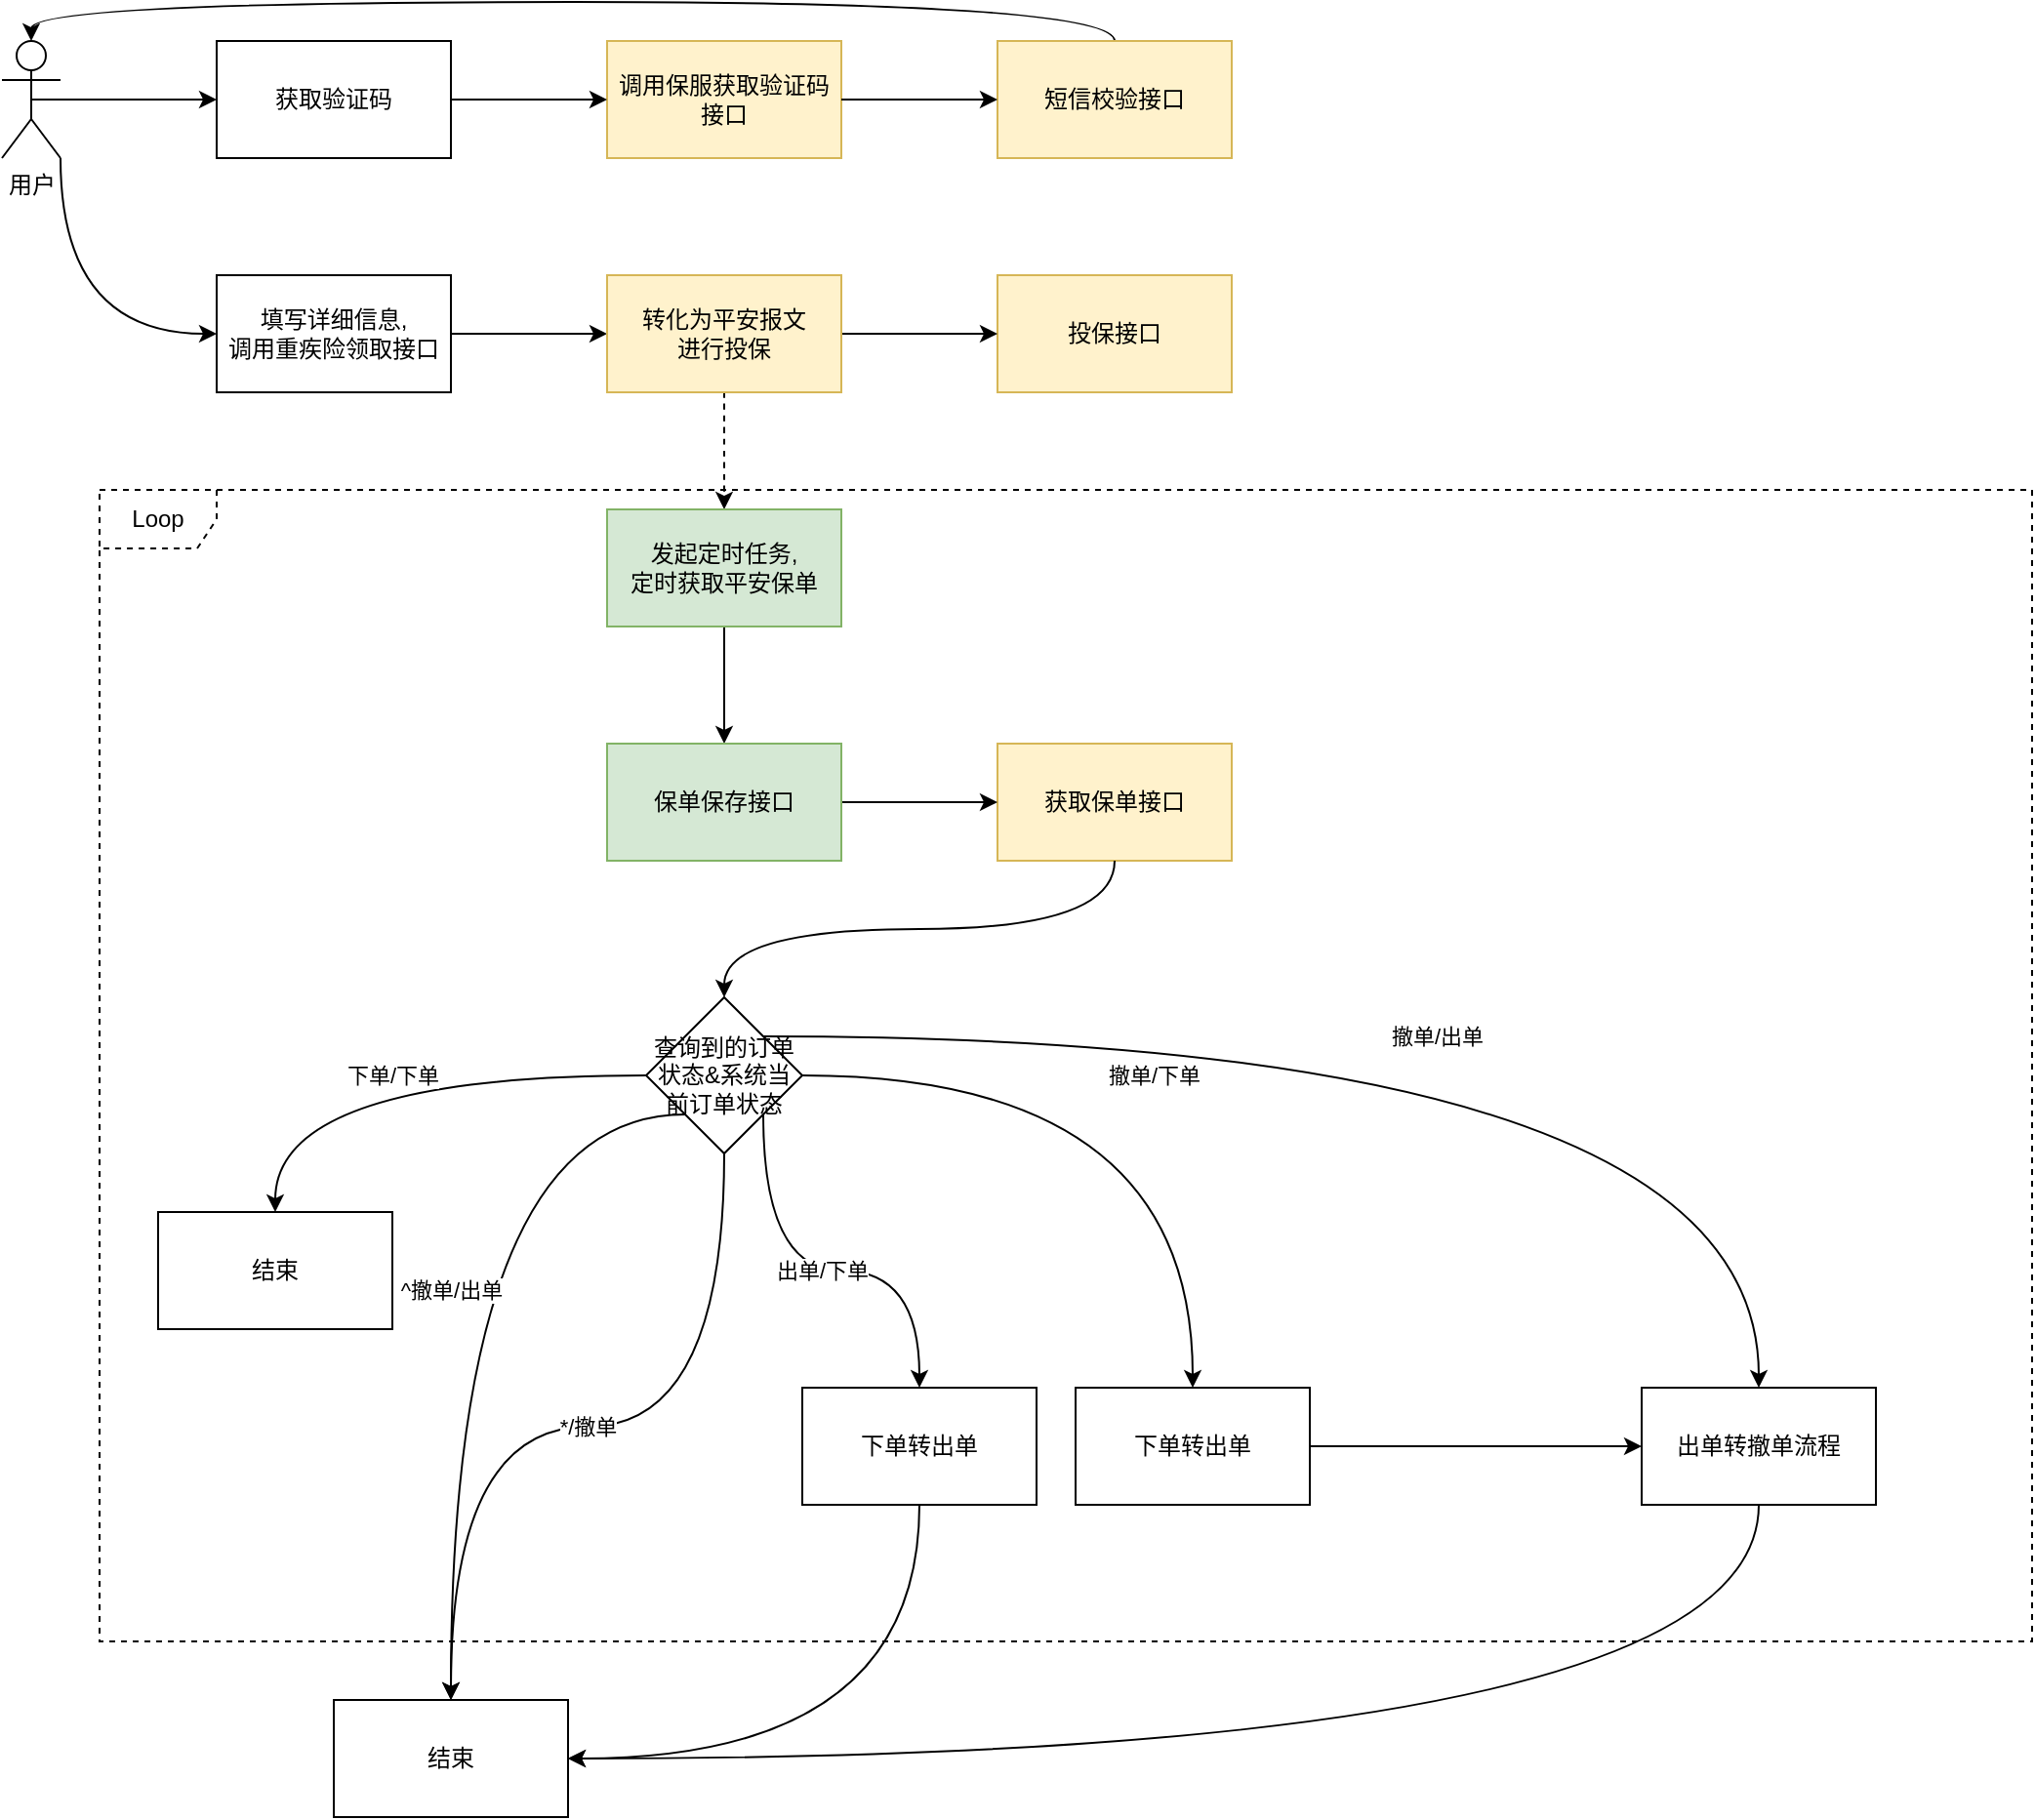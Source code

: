 <mxfile version="12.4.3" type="github" pages="1">
  <diagram id="L1tXBJzJi5MXC7lRj_LI" name="第 1 页">
    <mxGraphModel dx="2852" dy="1235" grid="1" gridSize="10" guides="1" tooltips="1" connect="1" arrows="1" fold="1" page="1" pageScale="1" pageWidth="1400" pageHeight="850" math="0" shadow="0">
      <root>
        <mxCell id="0"/>
        <mxCell id="1" parent="0"/>
        <mxCell id="EqqhAGQdl-XHteXpxpte-32" value="Loop" style="shape=umlFrame;whiteSpace=wrap;html=1;dashed=1;" vertex="1" parent="1">
          <mxGeometry x="170" y="330" width="990" height="590" as="geometry"/>
        </mxCell>
        <mxCell id="EqqhAGQdl-XHteXpxpte-2" style="edgeStyle=orthogonalEdgeStyle;orthogonalLoop=1;jettySize=auto;html=1;exitX=0.5;exitY=0;exitDx=0;exitDy=0;entryX=0.5;entryY=0;entryDx=0;entryDy=0;entryPerimeter=0;curved=1;" edge="1" parent="1" source="E789US4qsVM-YW00mA0m-1" target="EqqhAGQdl-XHteXpxpte-1">
          <mxGeometry relative="1" as="geometry"/>
        </mxCell>
        <mxCell id="E789US4qsVM-YW00mA0m-1" value="短信校验接口" style="rounded=0;whiteSpace=wrap;html=1;fillColor=#fff2cc;strokeColor=#d6b656;" parent="1" vertex="1">
          <mxGeometry x="630" y="100" width="120" height="60" as="geometry"/>
        </mxCell>
        <mxCell id="EqqhAGQdl-XHteXpxpte-13" style="edgeStyle=orthogonalEdgeStyle;curved=1;orthogonalLoop=1;jettySize=auto;html=1;exitX=1;exitY=0.5;exitDx=0;exitDy=0;entryX=0;entryY=0.5;entryDx=0;entryDy=0;" edge="1" parent="1" source="E789US4qsVM-YW00mA0m-2" target="EqqhAGQdl-XHteXpxpte-12">
          <mxGeometry relative="1" as="geometry"/>
        </mxCell>
        <mxCell id="E789US4qsVM-YW00mA0m-2" value="填写详细信息,&lt;br&gt;调用重疾险领取接口" style="rounded=0;whiteSpace=wrap;html=1;" parent="1" vertex="1">
          <mxGeometry x="230" y="220" width="120" height="60" as="geometry"/>
        </mxCell>
        <mxCell id="E789US4qsVM-YW00mA0m-3" value="投保接口" style="rounded=0;whiteSpace=wrap;html=1;fillColor=#fff2cc;strokeColor=#d6b656;" parent="1" vertex="1">
          <mxGeometry x="630" y="220" width="120" height="60" as="geometry"/>
        </mxCell>
        <mxCell id="E789US4qsVM-YW00mA0m-12" style="edgeStyle=orthogonalEdgeStyle;orthogonalLoop=1;jettySize=auto;html=1;exitX=1;exitY=1;exitDx=0;exitDy=0;entryX=0;entryY=0.5;entryDx=0;entryDy=0;curved=1;exitPerimeter=0;" parent="1" source="EqqhAGQdl-XHteXpxpte-1" target="E789US4qsVM-YW00mA0m-2" edge="1">
          <mxGeometry relative="1" as="geometry"/>
        </mxCell>
        <mxCell id="E789US4qsVM-YW00mA0m-4" value="调用保服获取验证码接口" style="rounded=0;whiteSpace=wrap;html=1;fillColor=#fff2cc;strokeColor=#d6b656;" parent="1" vertex="1">
          <mxGeometry x="430" y="100" width="120" height="60" as="geometry"/>
        </mxCell>
        <mxCell id="E789US4qsVM-YW00mA0m-8" style="edgeStyle=orthogonalEdgeStyle;orthogonalLoop=1;jettySize=auto;html=1;exitX=1;exitY=0.5;exitDx=0;exitDy=0;entryX=0;entryY=0.5;entryDx=0;entryDy=0;curved=1;" parent="1" source="E789US4qsVM-YW00mA0m-4" target="E789US4qsVM-YW00mA0m-1" edge="1">
          <mxGeometry relative="1" as="geometry"/>
        </mxCell>
        <mxCell id="EqqhAGQdl-XHteXpxpte-7" style="edgeStyle=orthogonalEdgeStyle;curved=1;orthogonalLoop=1;jettySize=auto;html=1;exitX=0.5;exitY=0.5;exitDx=0;exitDy=0;exitPerimeter=0;entryX=0;entryY=0.5;entryDx=0;entryDy=0;" edge="1" parent="1" source="EqqhAGQdl-XHteXpxpte-1" target="EqqhAGQdl-XHteXpxpte-8">
          <mxGeometry relative="1" as="geometry">
            <mxPoint x="80" y="110" as="targetPoint"/>
          </mxGeometry>
        </mxCell>
        <mxCell id="EqqhAGQdl-XHteXpxpte-1" value="用户" style="shape=umlActor;verticalLabelPosition=bottom;labelBackgroundColor=#ffffff;verticalAlign=top;html=1;outlineConnect=0;" vertex="1" parent="1">
          <mxGeometry x="120" y="100" width="30" height="60" as="geometry"/>
        </mxCell>
        <mxCell id="EqqhAGQdl-XHteXpxpte-9" style="edgeStyle=orthogonalEdgeStyle;curved=1;orthogonalLoop=1;jettySize=auto;html=1;exitX=1;exitY=0.5;exitDx=0;exitDy=0;entryX=0;entryY=0.5;entryDx=0;entryDy=0;" edge="1" parent="1" source="EqqhAGQdl-XHteXpxpte-8" target="E789US4qsVM-YW00mA0m-4">
          <mxGeometry relative="1" as="geometry">
            <mxPoint x="350" y="110" as="targetPoint"/>
          </mxGeometry>
        </mxCell>
        <mxCell id="EqqhAGQdl-XHteXpxpte-8" value="获取验证码" style="rounded=0;whiteSpace=wrap;html=1;" vertex="1" parent="1">
          <mxGeometry x="230" y="100" width="120" height="60" as="geometry"/>
        </mxCell>
        <mxCell id="EqqhAGQdl-XHteXpxpte-15" style="edgeStyle=orthogonalEdgeStyle;curved=1;orthogonalLoop=1;jettySize=auto;html=1;exitX=1;exitY=0.5;exitDx=0;exitDy=0;entryX=0;entryY=0.5;entryDx=0;entryDy=0;" edge="1" parent="1" source="EqqhAGQdl-XHteXpxpte-12" target="E789US4qsVM-YW00mA0m-3">
          <mxGeometry relative="1" as="geometry"/>
        </mxCell>
        <mxCell id="EqqhAGQdl-XHteXpxpte-17" style="edgeStyle=orthogonalEdgeStyle;curved=1;orthogonalLoop=1;jettySize=auto;html=1;exitX=0.5;exitY=1;exitDx=0;exitDy=0;entryX=0.5;entryY=0;entryDx=0;entryDy=0;dashed=1;" edge="1" parent="1" source="EqqhAGQdl-XHteXpxpte-12" target="EqqhAGQdl-XHteXpxpte-16">
          <mxGeometry relative="1" as="geometry"/>
        </mxCell>
        <mxCell id="EqqhAGQdl-XHteXpxpte-12" value="转化为平安报文&lt;br&gt;进行投保" style="rounded=0;whiteSpace=wrap;html=1;fillColor=#fff2cc;strokeColor=#d6b656;" vertex="1" parent="1">
          <mxGeometry x="430" y="220" width="120" height="60" as="geometry"/>
        </mxCell>
        <mxCell id="EqqhAGQdl-XHteXpxpte-19" style="edgeStyle=orthogonalEdgeStyle;curved=1;orthogonalLoop=1;jettySize=auto;html=1;exitX=0.5;exitY=1;exitDx=0;exitDy=0;entryX=0.5;entryY=0;entryDx=0;entryDy=0;" edge="1" parent="1" source="EqqhAGQdl-XHteXpxpte-16" target="EqqhAGQdl-XHteXpxpte-20">
          <mxGeometry relative="1" as="geometry"/>
        </mxCell>
        <mxCell id="EqqhAGQdl-XHteXpxpte-16" value="发起定时任务,&lt;br&gt;定时获取平安保单" style="rounded=0;whiteSpace=wrap;html=1;fillColor=#d5e8d4;strokeColor=#82b366;" vertex="1" parent="1">
          <mxGeometry x="430" y="340" width="120" height="60" as="geometry"/>
        </mxCell>
        <mxCell id="EqqhAGQdl-XHteXpxpte-18" value="获取保单接口" style="rounded=0;whiteSpace=wrap;html=1;fillColor=#fff2cc;strokeColor=#d6b656;" vertex="1" parent="1">
          <mxGeometry x="630" y="460" width="120" height="60" as="geometry"/>
        </mxCell>
        <mxCell id="EqqhAGQdl-XHteXpxpte-23" style="edgeStyle=orthogonalEdgeStyle;curved=1;orthogonalLoop=1;jettySize=auto;html=1;exitX=1;exitY=0.5;exitDx=0;exitDy=0;entryX=0;entryY=0.5;entryDx=0;entryDy=0;" edge="1" parent="1" source="EqqhAGQdl-XHteXpxpte-20" target="EqqhAGQdl-XHteXpxpte-18">
          <mxGeometry relative="1" as="geometry"/>
        </mxCell>
        <mxCell id="EqqhAGQdl-XHteXpxpte-25" style="edgeStyle=orthogonalEdgeStyle;curved=1;orthogonalLoop=1;jettySize=auto;html=1;exitX=0.5;exitY=1;exitDx=0;exitDy=0;" edge="1" parent="1" source="EqqhAGQdl-XHteXpxpte-18" target="EqqhAGQdl-XHteXpxpte-24">
          <mxGeometry relative="1" as="geometry"/>
        </mxCell>
        <mxCell id="EqqhAGQdl-XHteXpxpte-20" value="保单保存接口" style="rounded=0;whiteSpace=wrap;html=1;fillColor=#d5e8d4;strokeColor=#82b366;" vertex="1" parent="1">
          <mxGeometry x="430" y="460" width="120" height="60" as="geometry"/>
        </mxCell>
        <mxCell id="EqqhAGQdl-XHteXpxpte-29" value="下单/下单" style="edgeStyle=orthogonalEdgeStyle;curved=1;orthogonalLoop=1;jettySize=auto;html=1;exitX=0;exitY=0.5;exitDx=0;exitDy=0;" edge="1" parent="1" source="EqqhAGQdl-XHteXpxpte-24" target="EqqhAGQdl-XHteXpxpte-26">
          <mxGeometry relative="1" as="geometry"/>
        </mxCell>
        <mxCell id="EqqhAGQdl-XHteXpxpte-51" value="*/撤单" style="edgeStyle=orthogonalEdgeStyle;curved=1;orthogonalLoop=1;jettySize=auto;html=1;exitX=0.5;exitY=1;exitDx=0;exitDy=0;entryX=0.5;entryY=0;entryDx=0;entryDy=0;" edge="1" parent="1" source="EqqhAGQdl-XHteXpxpte-24" target="EqqhAGQdl-XHteXpxpte-35">
          <mxGeometry relative="1" as="geometry"/>
        </mxCell>
        <mxCell id="EqqhAGQdl-XHteXpxpte-53" value="撤单/下单" style="edgeStyle=orthogonalEdgeStyle;curved=1;orthogonalLoop=1;jettySize=auto;html=1;exitX=1;exitY=0.5;exitDx=0;exitDy=0;" edge="1" parent="1" source="EqqhAGQdl-XHteXpxpte-24" target="EqqhAGQdl-XHteXpxpte-55">
          <mxGeometry relative="1" as="geometry"/>
        </mxCell>
        <mxCell id="EqqhAGQdl-XHteXpxpte-57" value="撤单/出单" style="edgeStyle=orthogonalEdgeStyle;curved=1;orthogonalLoop=1;jettySize=auto;html=1;exitX=1;exitY=0;exitDx=0;exitDy=0;entryX=0.5;entryY=0;entryDx=0;entryDy=0;" edge="1" parent="1" source="EqqhAGQdl-XHteXpxpte-24" target="EqqhAGQdl-XHteXpxpte-39">
          <mxGeometry relative="1" as="geometry"/>
        </mxCell>
        <mxCell id="EqqhAGQdl-XHteXpxpte-24" value="查询到的订单状态&amp;amp;系统当前订单状态" style="rhombus;whiteSpace=wrap;html=1;" vertex="1" parent="1">
          <mxGeometry x="450" y="590" width="80" height="80" as="geometry"/>
        </mxCell>
        <mxCell id="EqqhAGQdl-XHteXpxpte-26" value="结束" style="rounded=0;whiteSpace=wrap;html=1;" vertex="1" parent="1">
          <mxGeometry x="200" y="700" width="120" height="60" as="geometry"/>
        </mxCell>
        <mxCell id="EqqhAGQdl-XHteXpxpte-34" value="^撤单/出单" style="edgeStyle=orthogonalEdgeStyle;curved=1;orthogonalLoop=1;jettySize=auto;html=1;exitX=0;exitY=1;exitDx=0;exitDy=0;entryX=0.5;entryY=0;entryDx=0;entryDy=0;" edge="1" parent="1" source="EqqhAGQdl-XHteXpxpte-24" target="EqqhAGQdl-XHteXpxpte-35">
          <mxGeometry relative="1" as="geometry">
            <mxPoint x="490" y="660" as="sourcePoint"/>
            <mxPoint x="490" y="830" as="targetPoint"/>
          </mxGeometry>
        </mxCell>
        <mxCell id="EqqhAGQdl-XHteXpxpte-35" value="结束" style="rounded=0;whiteSpace=wrap;html=1;" vertex="1" parent="1">
          <mxGeometry x="290" y="950" width="120" height="60" as="geometry"/>
        </mxCell>
        <mxCell id="EqqhAGQdl-XHteXpxpte-38" value="出单/下单" style="edgeStyle=orthogonalEdgeStyle;curved=1;orthogonalLoop=1;jettySize=auto;html=1;exitX=1;exitY=1;exitDx=0;exitDy=0;entryX=0.5;entryY=0;entryDx=0;entryDy=0;" edge="1" parent="1" source="EqqhAGQdl-XHteXpxpte-24" target="EqqhAGQdl-XHteXpxpte-44">
          <mxGeometry relative="1" as="geometry">
            <mxPoint x="530" y="620" as="sourcePoint"/>
            <mxPoint x="710" y="640" as="targetPoint"/>
          </mxGeometry>
        </mxCell>
        <mxCell id="EqqhAGQdl-XHteXpxpte-47" style="edgeStyle=orthogonalEdgeStyle;curved=1;orthogonalLoop=1;jettySize=auto;html=1;exitX=0.5;exitY=1;exitDx=0;exitDy=0;entryX=1;entryY=0.5;entryDx=0;entryDy=0;" edge="1" parent="1" source="EqqhAGQdl-XHteXpxpte-39" target="EqqhAGQdl-XHteXpxpte-35">
          <mxGeometry relative="1" as="geometry"/>
        </mxCell>
        <mxCell id="EqqhAGQdl-XHteXpxpte-39" value="出单转撤单流程" style="rounded=0;whiteSpace=wrap;html=1;" vertex="1" parent="1">
          <mxGeometry x="960" y="790" width="120" height="60" as="geometry"/>
        </mxCell>
        <mxCell id="EqqhAGQdl-XHteXpxpte-54" style="edgeStyle=orthogonalEdgeStyle;curved=1;orthogonalLoop=1;jettySize=auto;html=1;exitX=0.5;exitY=1;exitDx=0;exitDy=0;entryX=1;entryY=0.5;entryDx=0;entryDy=0;" edge="1" parent="1" source="EqqhAGQdl-XHteXpxpte-44" target="EqqhAGQdl-XHteXpxpte-35">
          <mxGeometry relative="1" as="geometry"/>
        </mxCell>
        <mxCell id="EqqhAGQdl-XHteXpxpte-44" value="下单转出单" style="rounded=0;whiteSpace=wrap;html=1;" vertex="1" parent="1">
          <mxGeometry x="530" y="790" width="120" height="60" as="geometry"/>
        </mxCell>
        <mxCell id="EqqhAGQdl-XHteXpxpte-56" style="edgeStyle=orthogonalEdgeStyle;curved=1;orthogonalLoop=1;jettySize=auto;html=1;exitX=1;exitY=0.5;exitDx=0;exitDy=0;entryX=0;entryY=0.5;entryDx=0;entryDy=0;" edge="1" parent="1" source="EqqhAGQdl-XHteXpxpte-55" target="EqqhAGQdl-XHteXpxpte-39">
          <mxGeometry relative="1" as="geometry"/>
        </mxCell>
        <mxCell id="EqqhAGQdl-XHteXpxpte-55" value="下单转出单" style="rounded=0;whiteSpace=wrap;html=1;" vertex="1" parent="1">
          <mxGeometry x="670" y="790" width="120" height="60" as="geometry"/>
        </mxCell>
      </root>
    </mxGraphModel>
  </diagram>
</mxfile>
